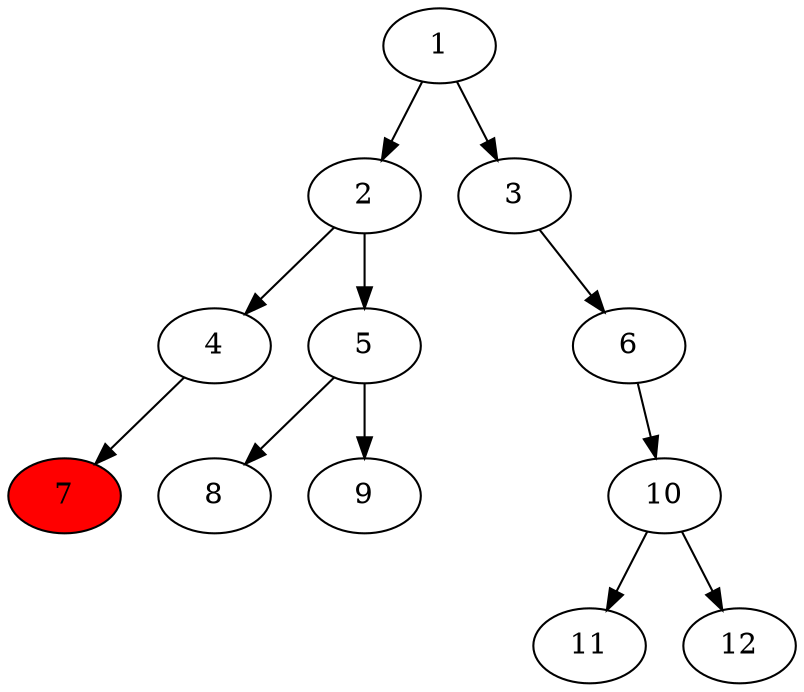 digraph G{
graph [ordering="out"];
C [ label = "C", style = invis ];
"1" -> "2";
"1" -> "3";
"2" -> "4";
"2" -> "5";
"3" -> C [style=invis];
"3" -> "6";
"4" -> "7";
"4" -> C [style=invis];
"5" -> "8";
"5" -> "9";
"6" -> C [style=invis];
"6" -> "10";
"10" -> "11";
"10" -> "12";
//"1" [style = filled, fillcolor = red];
//"2" [style = filled, fillcolor = red];
//"3" [style = filled, fillcolor = red];
//"4" [style = filled, fillcolor = red];
//"5" [style = filled, fillcolor = red];
//"6" [style = filled, fillcolor = red];
"7" [style = filled, fillcolor = red];
//"8" [style = filled, fillcolor = red];
//"9" [style = filled, fillcolor = red];
//"10" [style = filled, fillcolor = red];
//"11" [style = filled, fillcolor = red];
//"12" [style = filled, fillcolor = red];
}
